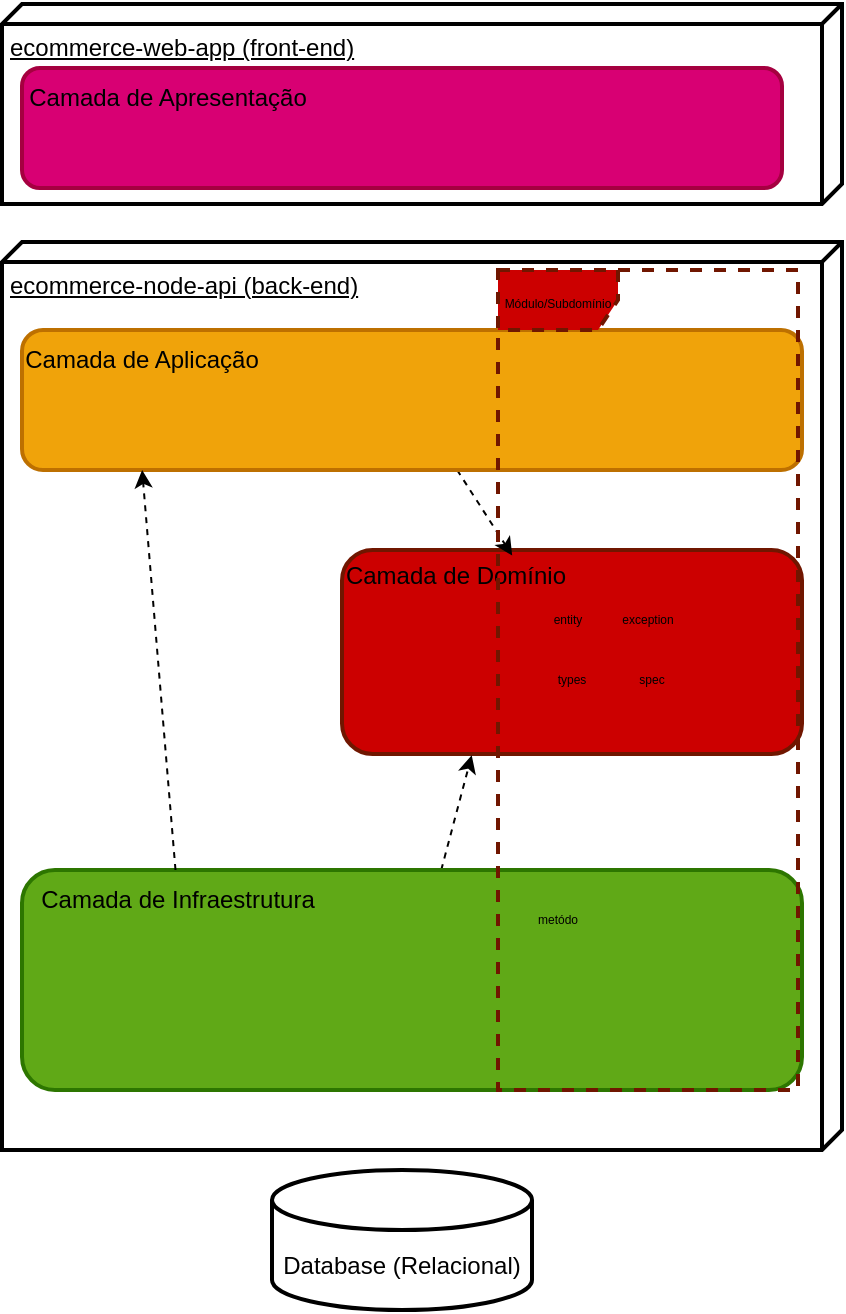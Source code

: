 <mxfile>
    <diagram id="ddDUZ0oviB58H6_pVTwg" name="Arquitetura em camadas">
        <mxGraphModel dx="968" dy="729" grid="1" gridSize="10" guides="1" tooltips="1" connect="1" arrows="1" fold="1" page="1" pageScale="1" pageWidth="850" pageHeight="1100" math="0" shadow="0">
            <root>
                <mxCell id="0"/>
                <mxCell id="1" parent="0"/>
                <mxCell id="2" value="ecommerce-node-api (back-end)" style="verticalAlign=top;align=left;spacingTop=8;spacingLeft=2;spacingRight=12;shape=cube;size=10;direction=south;fontStyle=4;html=1;strokeWidth=2;" vertex="1" parent="1">
                    <mxGeometry x="100" y="176" width="420" height="454" as="geometry"/>
                </mxCell>
                <mxCell id="4" value="ecommerce-web-app (front-end)" style="verticalAlign=top;align=left;spacingTop=8;spacingLeft=2;spacingRight=12;shape=cube;size=10;direction=south;fontStyle=4;html=1;strokeWidth=2;" vertex="1" parent="1">
                    <mxGeometry x="100" y="57" width="420" height="100" as="geometry"/>
                </mxCell>
                <mxCell id="5" value="Database (Relacional)" style="shape=cylinder3;whiteSpace=wrap;html=1;boundedLbl=1;backgroundOutline=1;size=15;strokeWidth=2;" vertex="1" parent="1">
                    <mxGeometry x="235" y="640" width="130" height="70" as="geometry"/>
                </mxCell>
                <mxCell id="6" value="" style="rounded=1;whiteSpace=wrap;html=1;strokeWidth=2;fillColor=#CC0000;fontColor=#ffffff;strokeColor=#701600;" vertex="1" parent="1">
                    <mxGeometry x="270" y="330" width="230" height="102" as="geometry"/>
                </mxCell>
                <mxCell id="16" style="edgeStyle=none;html=1;entryX=0.37;entryY=0.027;entryDx=0;entryDy=0;entryPerimeter=0;dashed=1;" edge="1" parent="1" source="8" target="6">
                    <mxGeometry relative="1" as="geometry"/>
                </mxCell>
                <mxCell id="8" value="" style="rounded=1;whiteSpace=wrap;html=1;strokeWidth=2;fillColor=#f0a30a;fontColor=#000000;strokeColor=#BD7000;" vertex="1" parent="1">
                    <mxGeometry x="110" y="220" width="390" height="70" as="geometry"/>
                </mxCell>
                <mxCell id="20" style="edgeStyle=none;html=1;entryX=0.282;entryY=1.006;entryDx=0;entryDy=0;entryPerimeter=0;dashed=1;" edge="1" parent="1" source="9" target="6">
                    <mxGeometry relative="1" as="geometry"/>
                </mxCell>
                <mxCell id="9" value="" style="rounded=1;whiteSpace=wrap;html=1;strokeWidth=2;fillColor=#60a917;fontColor=#ffffff;strokeColor=#2D7600;" vertex="1" parent="1">
                    <mxGeometry x="110" y="490" width="390" height="110" as="geometry"/>
                </mxCell>
                <mxCell id="10" value="" style="rounded=1;whiteSpace=wrap;html=1;strokeWidth=2;fillColor=#d80073;fontColor=#ffffff;strokeColor=#A50040;" vertex="1" parent="1">
                    <mxGeometry x="110" y="89" width="380" height="60" as="geometry"/>
                </mxCell>
                <mxCell id="14" value="Camada de Apresentação&lt;br&gt;" style="text;html=1;strokeColor=none;fillColor=none;align=center;verticalAlign=middle;whiteSpace=wrap;rounded=0;strokeWidth=2;" vertex="1" parent="1">
                    <mxGeometry x="108" y="89" width="150" height="30" as="geometry"/>
                </mxCell>
                <mxCell id="15" value="Camada de Aplicação" style="text;html=1;strokeColor=none;fillColor=none;align=center;verticalAlign=middle;whiteSpace=wrap;rounded=0;strokeWidth=2;" vertex="1" parent="1">
                    <mxGeometry x="110" y="220" width="120" height="30" as="geometry"/>
                </mxCell>
                <mxCell id="17" value="Camada de Domínio" style="text;html=1;strokeColor=none;fillColor=none;align=center;verticalAlign=middle;whiteSpace=wrap;rounded=0;strokeWidth=2;" vertex="1" parent="1">
                    <mxGeometry x="267" y="328" width="120" height="30" as="geometry"/>
                </mxCell>
                <mxCell id="24" style="edgeStyle=none;html=1;entryX=0.154;entryY=1;entryDx=0;entryDy=0;entryPerimeter=0;dashed=1;" edge="1" parent="1" source="18" target="8">
                    <mxGeometry relative="1" as="geometry"/>
                </mxCell>
                <mxCell id="18" value="Camada de Infraestrutura" style="text;html=1;strokeColor=none;fillColor=none;align=center;verticalAlign=middle;whiteSpace=wrap;rounded=0;strokeWidth=2;" vertex="1" parent="1">
                    <mxGeometry x="118" y="490" width="140" height="30" as="geometry"/>
                </mxCell>
                <mxCell id="25" value="&lt;font style=&quot;font-size: 6px;&quot;&gt;Módulo/Subdomínio&lt;/font&gt;" style="shape=umlFrame;whiteSpace=wrap;html=1;strokeColor=#701600;strokeWidth=2;fillColor=#CC0000;dashed=1;" vertex="1" parent="1">
                    <mxGeometry x="348" y="190" width="150" height="410" as="geometry"/>
                </mxCell>
                <mxCell id="26" value="entity" style="text;html=1;strokeColor=none;fillColor=none;align=center;verticalAlign=middle;whiteSpace=wrap;rounded=0;dashed=1;strokeWidth=2;fontSize=6;" vertex="1" parent="1">
                    <mxGeometry x="353" y="350" width="60" height="30" as="geometry"/>
                </mxCell>
                <mxCell id="27" value="exception&lt;span style=&quot;color: rgba(0, 0, 0, 0); font-family: monospace; font-size: 0px; text-align: start;&quot;&gt;%3CmxGraphModel%3E%3Croot%3E%3CmxCell%20id%3D%220%22%2F%3E%3CmxCell%20id%3D%221%22%20parent%3D%220%22%2F%3E%3CmxCell%20id%3D%222%22%20value%3D%22entity%22%20style%3D%22text%3Bhtml%3D1%3BstrokeColor%3Dnone%3BfillColor%3Dnone%3Balign%3Dcenter%3BverticalAlign%3Dmiddle%3BwhiteSpace%3Dwrap%3Brounded%3D0%3Bdashed%3D1%3BstrokeWidth%3D2%3BfontSize%3D6%3B%22%20vertex%3D%221%22%20parent%3D%221%22%3E%3CmxGeometry%20x%3D%22353%22%20y%3D%22350%22%20width%3D%2260%22%20height%3D%2230%22%20as%3D%22geometry%22%2F%3E%3C%2FmxCell%3E%3C%2Froot%3E%3C%2FmxGraphModel%3E&lt;/span&gt;" style="text;html=1;strokeColor=none;fillColor=none;align=center;verticalAlign=middle;whiteSpace=wrap;rounded=0;dashed=1;strokeWidth=2;fontSize=6;" vertex="1" parent="1">
                    <mxGeometry x="393" y="350" width="60" height="30" as="geometry"/>
                </mxCell>
                <mxCell id="28" value="types" style="text;html=1;strokeColor=none;fillColor=none;align=center;verticalAlign=middle;whiteSpace=wrap;rounded=0;dashed=1;strokeWidth=2;fontSize=6;" vertex="1" parent="1">
                    <mxGeometry x="355" y="380" width="60" height="30" as="geometry"/>
                </mxCell>
                <mxCell id="29" value="spec" style="text;html=1;align=center;verticalAlign=middle;whiteSpace=wrap;rounded=0;dashed=1;strokeWidth=2;fontSize=6;dashPattern=8 8;" vertex="1" parent="1">
                    <mxGeometry x="400" y="380" width="50" height="30" as="geometry"/>
                </mxCell>
                <mxCell id="30" value="metódo" style="text;html=1;strokeColor=none;fillColor=none;align=center;verticalAlign=middle;whiteSpace=wrap;rounded=0;dashed=1;strokeWidth=2;fontSize=6;" vertex="1" parent="1">
                    <mxGeometry x="348" y="500" width="60" height="30" as="geometry"/>
                </mxCell>
            </root>
        </mxGraphModel>
    </diagram>
</mxfile>